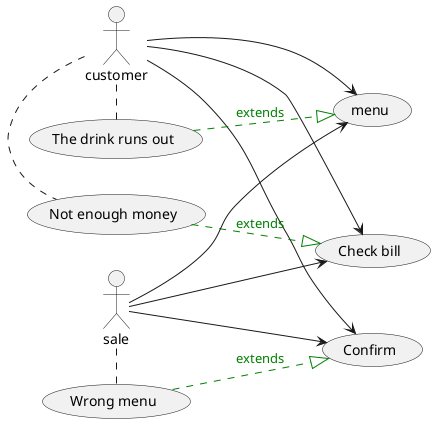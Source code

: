 @startuml
left to right direction



:customer: --> (menu)
:customer: --> (Confirm)
:customer: --> (Check bill)

(Not enough money) --|> (Check bill) #green;line.dashed;text:green : extends
(The drink runs out) --|> (menu) #green;line.dashed;text:green : extends
(Wrong menu) --|> (Confirm) #green;line.dashed;text:green : extends

left to right direction
:sale: --> (menu)
:sale: --> (Confirm)
:sale: --> (Check bill)


(customer).(Not enough money)
(customer).(The drink runs out)
(sale).(Wrong menu)
@enduml